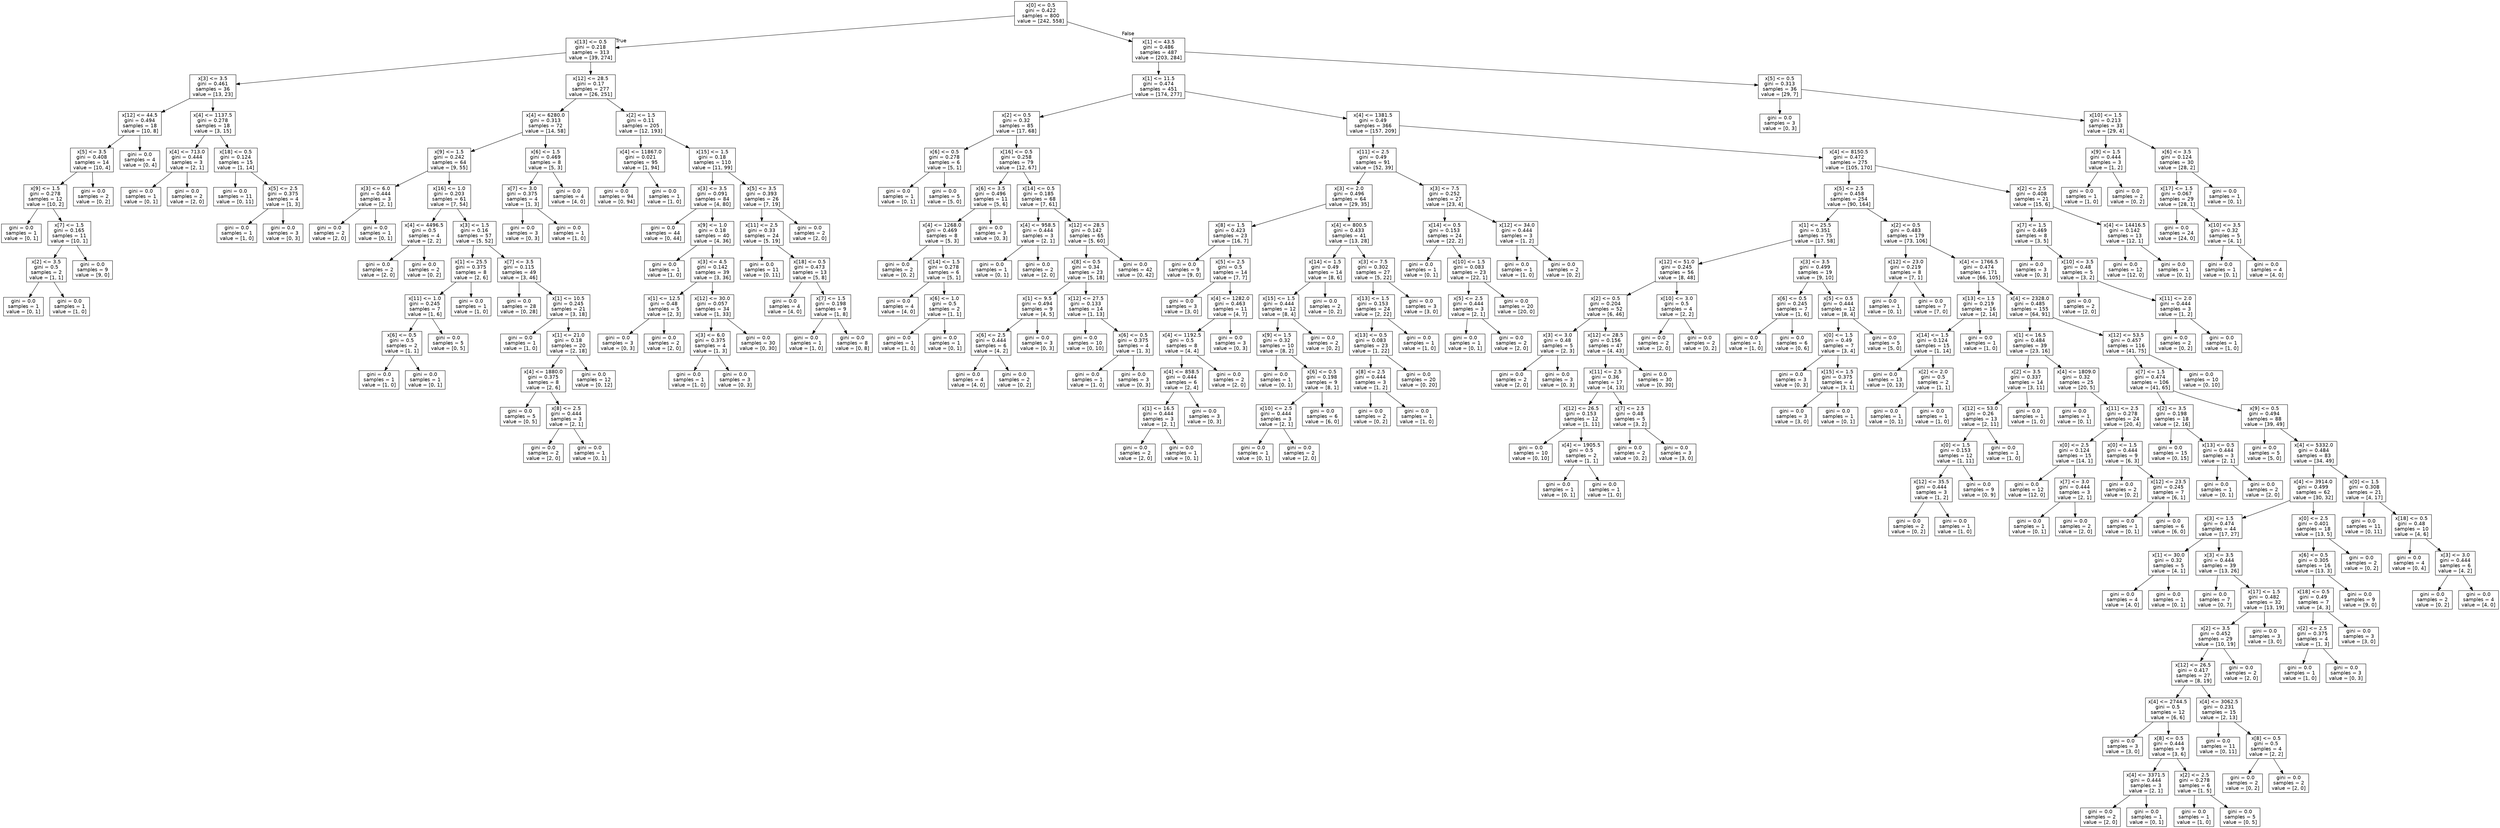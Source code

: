 digraph Tree {
node [shape=box, fontname="helvetica"] ;
edge [fontname="helvetica"] ;
0 [label="x[0] <= 0.5\ngini = 0.422\nsamples = 800\nvalue = [242, 558]"] ;
1 [label="x[13] <= 0.5\ngini = 0.218\nsamples = 313\nvalue = [39, 274]"] ;
0 -> 1 [labeldistance=2.5, labelangle=45, headlabel="True"] ;
2 [label="x[3] <= 3.5\ngini = 0.461\nsamples = 36\nvalue = [13, 23]"] ;
1 -> 2 ;
3 [label="x[12] <= 44.5\ngini = 0.494\nsamples = 18\nvalue = [10, 8]"] ;
2 -> 3 ;
4 [label="x[5] <= 3.5\ngini = 0.408\nsamples = 14\nvalue = [10, 4]"] ;
3 -> 4 ;
5 [label="x[9] <= 1.5\ngini = 0.278\nsamples = 12\nvalue = [10, 2]"] ;
4 -> 5 ;
6 [label="gini = 0.0\nsamples = 1\nvalue = [0, 1]"] ;
5 -> 6 ;
7 [label="x[7] <= 1.5\ngini = 0.165\nsamples = 11\nvalue = [10, 1]"] ;
5 -> 7 ;
8 [label="x[2] <= 3.5\ngini = 0.5\nsamples = 2\nvalue = [1, 1]"] ;
7 -> 8 ;
9 [label="gini = 0.0\nsamples = 1\nvalue = [0, 1]"] ;
8 -> 9 ;
10 [label="gini = 0.0\nsamples = 1\nvalue = [1, 0]"] ;
8 -> 10 ;
11 [label="gini = 0.0\nsamples = 9\nvalue = [9, 0]"] ;
7 -> 11 ;
12 [label="gini = 0.0\nsamples = 2\nvalue = [0, 2]"] ;
4 -> 12 ;
13 [label="gini = 0.0\nsamples = 4\nvalue = [0, 4]"] ;
3 -> 13 ;
14 [label="x[4] <= 1137.5\ngini = 0.278\nsamples = 18\nvalue = [3, 15]"] ;
2 -> 14 ;
15 [label="x[4] <= 713.0\ngini = 0.444\nsamples = 3\nvalue = [2, 1]"] ;
14 -> 15 ;
16 [label="gini = 0.0\nsamples = 1\nvalue = [0, 1]"] ;
15 -> 16 ;
17 [label="gini = 0.0\nsamples = 2\nvalue = [2, 0]"] ;
15 -> 17 ;
18 [label="x[18] <= 0.5\ngini = 0.124\nsamples = 15\nvalue = [1, 14]"] ;
14 -> 18 ;
19 [label="gini = 0.0\nsamples = 11\nvalue = [0, 11]"] ;
18 -> 19 ;
20 [label="x[5] <= 2.5\ngini = 0.375\nsamples = 4\nvalue = [1, 3]"] ;
18 -> 20 ;
21 [label="gini = 0.0\nsamples = 1\nvalue = [1, 0]"] ;
20 -> 21 ;
22 [label="gini = 0.0\nsamples = 3\nvalue = [0, 3]"] ;
20 -> 22 ;
23 [label="x[12] <= 28.5\ngini = 0.17\nsamples = 277\nvalue = [26, 251]"] ;
1 -> 23 ;
24 [label="x[4] <= 6280.0\ngini = 0.313\nsamples = 72\nvalue = [14, 58]"] ;
23 -> 24 ;
25 [label="x[9] <= 1.5\ngini = 0.242\nsamples = 64\nvalue = [9, 55]"] ;
24 -> 25 ;
26 [label="x[3] <= 6.0\ngini = 0.444\nsamples = 3\nvalue = [2, 1]"] ;
25 -> 26 ;
27 [label="gini = 0.0\nsamples = 2\nvalue = [2, 0]"] ;
26 -> 27 ;
28 [label="gini = 0.0\nsamples = 1\nvalue = [0, 1]"] ;
26 -> 28 ;
29 [label="x[16] <= 1.0\ngini = 0.203\nsamples = 61\nvalue = [7, 54]"] ;
25 -> 29 ;
30 [label="x[4] <= 4496.5\ngini = 0.5\nsamples = 4\nvalue = [2, 2]"] ;
29 -> 30 ;
31 [label="gini = 0.0\nsamples = 2\nvalue = [2, 0]"] ;
30 -> 31 ;
32 [label="gini = 0.0\nsamples = 2\nvalue = [0, 2]"] ;
30 -> 32 ;
33 [label="x[3] <= 1.5\ngini = 0.16\nsamples = 57\nvalue = [5, 52]"] ;
29 -> 33 ;
34 [label="x[1] <= 25.5\ngini = 0.375\nsamples = 8\nvalue = [2, 6]"] ;
33 -> 34 ;
35 [label="x[11] <= 1.0\ngini = 0.245\nsamples = 7\nvalue = [1, 6]"] ;
34 -> 35 ;
36 [label="x[6] <= 0.5\ngini = 0.5\nsamples = 2\nvalue = [1, 1]"] ;
35 -> 36 ;
37 [label="gini = 0.0\nsamples = 1\nvalue = [1, 0]"] ;
36 -> 37 ;
38 [label="gini = 0.0\nsamples = 1\nvalue = [0, 1]"] ;
36 -> 38 ;
39 [label="gini = 0.0\nsamples = 5\nvalue = [0, 5]"] ;
35 -> 39 ;
40 [label="gini = 0.0\nsamples = 1\nvalue = [1, 0]"] ;
34 -> 40 ;
41 [label="x[7] <= 3.5\ngini = 0.115\nsamples = 49\nvalue = [3, 46]"] ;
33 -> 41 ;
42 [label="gini = 0.0\nsamples = 28\nvalue = [0, 28]"] ;
41 -> 42 ;
43 [label="x[1] <= 10.5\ngini = 0.245\nsamples = 21\nvalue = [3, 18]"] ;
41 -> 43 ;
44 [label="gini = 0.0\nsamples = 1\nvalue = [1, 0]"] ;
43 -> 44 ;
45 [label="x[1] <= 21.0\ngini = 0.18\nsamples = 20\nvalue = [2, 18]"] ;
43 -> 45 ;
46 [label="x[4] <= 1880.0\ngini = 0.375\nsamples = 8\nvalue = [2, 6]"] ;
45 -> 46 ;
47 [label="gini = 0.0\nsamples = 5\nvalue = [0, 5]"] ;
46 -> 47 ;
48 [label="x[8] <= 2.5\ngini = 0.444\nsamples = 3\nvalue = [2, 1]"] ;
46 -> 48 ;
49 [label="gini = 0.0\nsamples = 2\nvalue = [2, 0]"] ;
48 -> 49 ;
50 [label="gini = 0.0\nsamples = 1\nvalue = [0, 1]"] ;
48 -> 50 ;
51 [label="gini = 0.0\nsamples = 12\nvalue = [0, 12]"] ;
45 -> 51 ;
52 [label="x[6] <= 1.5\ngini = 0.469\nsamples = 8\nvalue = [5, 3]"] ;
24 -> 52 ;
53 [label="x[7] <= 3.0\ngini = 0.375\nsamples = 4\nvalue = [1, 3]"] ;
52 -> 53 ;
54 [label="gini = 0.0\nsamples = 3\nvalue = [0, 3]"] ;
53 -> 54 ;
55 [label="gini = 0.0\nsamples = 1\nvalue = [1, 0]"] ;
53 -> 55 ;
56 [label="gini = 0.0\nsamples = 4\nvalue = [4, 0]"] ;
52 -> 56 ;
57 [label="x[2] <= 1.5\ngini = 0.11\nsamples = 205\nvalue = [12, 193]"] ;
23 -> 57 ;
58 [label="x[4] <= 11867.0\ngini = 0.021\nsamples = 95\nvalue = [1, 94]"] ;
57 -> 58 ;
59 [label="gini = 0.0\nsamples = 94\nvalue = [0, 94]"] ;
58 -> 59 ;
60 [label="gini = 0.0\nsamples = 1\nvalue = [1, 0]"] ;
58 -> 60 ;
61 [label="x[15] <= 1.5\ngini = 0.18\nsamples = 110\nvalue = [11, 99]"] ;
57 -> 61 ;
62 [label="x[3] <= 3.5\ngini = 0.091\nsamples = 84\nvalue = [4, 80]"] ;
61 -> 62 ;
63 [label="gini = 0.0\nsamples = 44\nvalue = [0, 44]"] ;
62 -> 63 ;
64 [label="x[9] <= 1.0\ngini = 0.18\nsamples = 40\nvalue = [4, 36]"] ;
62 -> 64 ;
65 [label="gini = 0.0\nsamples = 1\nvalue = [1, 0]"] ;
64 -> 65 ;
66 [label="x[3] <= 4.5\ngini = 0.142\nsamples = 39\nvalue = [3, 36]"] ;
64 -> 66 ;
67 [label="x[1] <= 12.5\ngini = 0.48\nsamples = 5\nvalue = [2, 3]"] ;
66 -> 67 ;
68 [label="gini = 0.0\nsamples = 3\nvalue = [0, 3]"] ;
67 -> 68 ;
69 [label="gini = 0.0\nsamples = 2\nvalue = [2, 0]"] ;
67 -> 69 ;
70 [label="x[12] <= 30.0\ngini = 0.057\nsamples = 34\nvalue = [1, 33]"] ;
66 -> 70 ;
71 [label="x[3] <= 6.0\ngini = 0.375\nsamples = 4\nvalue = [1, 3]"] ;
70 -> 71 ;
72 [label="gini = 0.0\nsamples = 1\nvalue = [1, 0]"] ;
71 -> 72 ;
73 [label="gini = 0.0\nsamples = 3\nvalue = [0, 3]"] ;
71 -> 73 ;
74 [label="gini = 0.0\nsamples = 30\nvalue = [0, 30]"] ;
70 -> 74 ;
75 [label="x[5] <= 3.5\ngini = 0.393\nsamples = 26\nvalue = [7, 19]"] ;
61 -> 75 ;
76 [label="x[11] <= 2.5\ngini = 0.33\nsamples = 24\nvalue = [5, 19]"] ;
75 -> 76 ;
77 [label="gini = 0.0\nsamples = 11\nvalue = [0, 11]"] ;
76 -> 77 ;
78 [label="x[18] <= 0.5\ngini = 0.473\nsamples = 13\nvalue = [5, 8]"] ;
76 -> 78 ;
79 [label="gini = 0.0\nsamples = 4\nvalue = [4, 0]"] ;
78 -> 79 ;
80 [label="x[7] <= 1.5\ngini = 0.198\nsamples = 9\nvalue = [1, 8]"] ;
78 -> 80 ;
81 [label="gini = 0.0\nsamples = 1\nvalue = [1, 0]"] ;
80 -> 81 ;
82 [label="gini = 0.0\nsamples = 8\nvalue = [0, 8]"] ;
80 -> 82 ;
83 [label="gini = 0.0\nsamples = 2\nvalue = [2, 0]"] ;
75 -> 83 ;
84 [label="x[1] <= 43.5\ngini = 0.486\nsamples = 487\nvalue = [203, 284]"] ;
0 -> 84 [labeldistance=2.5, labelangle=-45, headlabel="False"] ;
85 [label="x[1] <= 11.5\ngini = 0.474\nsamples = 451\nvalue = [174, 277]"] ;
84 -> 85 ;
86 [label="x[2] <= 0.5\ngini = 0.32\nsamples = 85\nvalue = [17, 68]"] ;
85 -> 86 ;
87 [label="x[6] <= 0.5\ngini = 0.278\nsamples = 6\nvalue = [5, 1]"] ;
86 -> 87 ;
88 [label="gini = 0.0\nsamples = 1\nvalue = [0, 1]"] ;
87 -> 88 ;
89 [label="gini = 0.0\nsamples = 5\nvalue = [5, 0]"] ;
87 -> 89 ;
90 [label="x[16] <= 0.5\ngini = 0.258\nsamples = 79\nvalue = [12, 67]"] ;
86 -> 90 ;
91 [label="x[6] <= 3.5\ngini = 0.496\nsamples = 11\nvalue = [5, 6]"] ;
90 -> 91 ;
92 [label="x[4] <= 1268.0\ngini = 0.469\nsamples = 8\nvalue = [5, 3]"] ;
91 -> 92 ;
93 [label="gini = 0.0\nsamples = 2\nvalue = [0, 2]"] ;
92 -> 93 ;
94 [label="x[14] <= 1.5\ngini = 0.278\nsamples = 6\nvalue = [5, 1]"] ;
92 -> 94 ;
95 [label="gini = 0.0\nsamples = 4\nvalue = [4, 0]"] ;
94 -> 95 ;
96 [label="x[6] <= 1.0\ngini = 0.5\nsamples = 2\nvalue = [1, 1]"] ;
94 -> 96 ;
97 [label="gini = 0.0\nsamples = 1\nvalue = [1, 0]"] ;
96 -> 97 ;
98 [label="gini = 0.0\nsamples = 1\nvalue = [0, 1]"] ;
96 -> 98 ;
99 [label="gini = 0.0\nsamples = 3\nvalue = [0, 3]"] ;
91 -> 99 ;
100 [label="x[14] <= 0.5\ngini = 0.185\nsamples = 68\nvalue = [7, 61]"] ;
90 -> 100 ;
101 [label="x[4] <= 958.5\ngini = 0.444\nsamples = 3\nvalue = [2, 1]"] ;
100 -> 101 ;
102 [label="gini = 0.0\nsamples = 1\nvalue = [0, 1]"] ;
101 -> 102 ;
103 [label="gini = 0.0\nsamples = 2\nvalue = [2, 0]"] ;
101 -> 103 ;
104 [label="x[12] <= 28.5\ngini = 0.142\nsamples = 65\nvalue = [5, 60]"] ;
100 -> 104 ;
105 [label="x[8] <= 0.5\ngini = 0.34\nsamples = 23\nvalue = [5, 18]"] ;
104 -> 105 ;
106 [label="x[1] <= 9.5\ngini = 0.494\nsamples = 9\nvalue = [4, 5]"] ;
105 -> 106 ;
107 [label="x[6] <= 2.5\ngini = 0.444\nsamples = 6\nvalue = [4, 2]"] ;
106 -> 107 ;
108 [label="gini = 0.0\nsamples = 4\nvalue = [4, 0]"] ;
107 -> 108 ;
109 [label="gini = 0.0\nsamples = 2\nvalue = [0, 2]"] ;
107 -> 109 ;
110 [label="gini = 0.0\nsamples = 3\nvalue = [0, 3]"] ;
106 -> 110 ;
111 [label="x[12] <= 27.5\ngini = 0.133\nsamples = 14\nvalue = [1, 13]"] ;
105 -> 111 ;
112 [label="gini = 0.0\nsamples = 10\nvalue = [0, 10]"] ;
111 -> 112 ;
113 [label="x[6] <= 0.5\ngini = 0.375\nsamples = 4\nvalue = [1, 3]"] ;
111 -> 113 ;
114 [label="gini = 0.0\nsamples = 1\nvalue = [1, 0]"] ;
113 -> 114 ;
115 [label="gini = 0.0\nsamples = 3\nvalue = [0, 3]"] ;
113 -> 115 ;
116 [label="gini = 0.0\nsamples = 42\nvalue = [0, 42]"] ;
104 -> 116 ;
117 [label="x[4] <= 1381.5\ngini = 0.49\nsamples = 366\nvalue = [157, 209]"] ;
85 -> 117 ;
118 [label="x[11] <= 2.5\ngini = 0.49\nsamples = 91\nvalue = [52, 39]"] ;
117 -> 118 ;
119 [label="x[3] <= 2.0\ngini = 0.496\nsamples = 64\nvalue = [29, 35]"] ;
118 -> 119 ;
120 [label="x[8] <= 1.5\ngini = 0.423\nsamples = 23\nvalue = [16, 7]"] ;
119 -> 120 ;
121 [label="gini = 0.0\nsamples = 9\nvalue = [9, 0]"] ;
120 -> 121 ;
122 [label="x[5] <= 2.5\ngini = 0.5\nsamples = 14\nvalue = [7, 7]"] ;
120 -> 122 ;
123 [label="gini = 0.0\nsamples = 3\nvalue = [3, 0]"] ;
122 -> 123 ;
124 [label="x[4] <= 1282.0\ngini = 0.463\nsamples = 11\nvalue = [4, 7]"] ;
122 -> 124 ;
125 [label="x[4] <= 1192.5\ngini = 0.5\nsamples = 8\nvalue = [4, 4]"] ;
124 -> 125 ;
126 [label="x[4] <= 858.5\ngini = 0.444\nsamples = 6\nvalue = [2, 4]"] ;
125 -> 126 ;
127 [label="x[1] <= 16.5\ngini = 0.444\nsamples = 3\nvalue = [2, 1]"] ;
126 -> 127 ;
128 [label="gini = 0.0\nsamples = 2\nvalue = [2, 0]"] ;
127 -> 128 ;
129 [label="gini = 0.0\nsamples = 1\nvalue = [0, 1]"] ;
127 -> 129 ;
130 [label="gini = 0.0\nsamples = 3\nvalue = [0, 3]"] ;
126 -> 130 ;
131 [label="gini = 0.0\nsamples = 2\nvalue = [2, 0]"] ;
125 -> 131 ;
132 [label="gini = 0.0\nsamples = 3\nvalue = [0, 3]"] ;
124 -> 132 ;
133 [label="x[4] <= 800.5\ngini = 0.433\nsamples = 41\nvalue = [13, 28]"] ;
119 -> 133 ;
134 [label="x[14] <= 1.5\ngini = 0.49\nsamples = 14\nvalue = [8, 6]"] ;
133 -> 134 ;
135 [label="x[15] <= 1.5\ngini = 0.444\nsamples = 12\nvalue = [8, 4]"] ;
134 -> 135 ;
136 [label="x[9] <= 1.5\ngini = 0.32\nsamples = 10\nvalue = [8, 2]"] ;
135 -> 136 ;
137 [label="gini = 0.0\nsamples = 1\nvalue = [0, 1]"] ;
136 -> 137 ;
138 [label="x[6] <= 0.5\ngini = 0.198\nsamples = 9\nvalue = [8, 1]"] ;
136 -> 138 ;
139 [label="x[10] <= 2.5\ngini = 0.444\nsamples = 3\nvalue = [2, 1]"] ;
138 -> 139 ;
140 [label="gini = 0.0\nsamples = 1\nvalue = [0, 1]"] ;
139 -> 140 ;
141 [label="gini = 0.0\nsamples = 2\nvalue = [2, 0]"] ;
139 -> 141 ;
142 [label="gini = 0.0\nsamples = 6\nvalue = [6, 0]"] ;
138 -> 142 ;
143 [label="gini = 0.0\nsamples = 2\nvalue = [0, 2]"] ;
135 -> 143 ;
144 [label="gini = 0.0\nsamples = 2\nvalue = [0, 2]"] ;
134 -> 144 ;
145 [label="x[3] <= 7.5\ngini = 0.302\nsamples = 27\nvalue = [5, 22]"] ;
133 -> 145 ;
146 [label="x[13] <= 1.5\ngini = 0.153\nsamples = 24\nvalue = [2, 22]"] ;
145 -> 146 ;
147 [label="x[13] <= 0.5\ngini = 0.083\nsamples = 23\nvalue = [1, 22]"] ;
146 -> 147 ;
148 [label="x[8] <= 2.5\ngini = 0.444\nsamples = 3\nvalue = [1, 2]"] ;
147 -> 148 ;
149 [label="gini = 0.0\nsamples = 2\nvalue = [0, 2]"] ;
148 -> 149 ;
150 [label="gini = 0.0\nsamples = 1\nvalue = [1, 0]"] ;
148 -> 150 ;
151 [label="gini = 0.0\nsamples = 20\nvalue = [0, 20]"] ;
147 -> 151 ;
152 [label="gini = 0.0\nsamples = 1\nvalue = [1, 0]"] ;
146 -> 152 ;
153 [label="gini = 0.0\nsamples = 3\nvalue = [3, 0]"] ;
145 -> 153 ;
154 [label="x[3] <= 7.5\ngini = 0.252\nsamples = 27\nvalue = [23, 4]"] ;
118 -> 154 ;
155 [label="x[14] <= 0.5\ngini = 0.153\nsamples = 24\nvalue = [22, 2]"] ;
154 -> 155 ;
156 [label="gini = 0.0\nsamples = 1\nvalue = [0, 1]"] ;
155 -> 156 ;
157 [label="x[10] <= 1.5\ngini = 0.083\nsamples = 23\nvalue = [22, 1]"] ;
155 -> 157 ;
158 [label="x[5] <= 2.5\ngini = 0.444\nsamples = 3\nvalue = [2, 1]"] ;
157 -> 158 ;
159 [label="gini = 0.0\nsamples = 1\nvalue = [0, 1]"] ;
158 -> 159 ;
160 [label="gini = 0.0\nsamples = 2\nvalue = [2, 0]"] ;
158 -> 160 ;
161 [label="gini = 0.0\nsamples = 20\nvalue = [20, 0]"] ;
157 -> 161 ;
162 [label="x[12] <= 34.0\ngini = 0.444\nsamples = 3\nvalue = [1, 2]"] ;
154 -> 162 ;
163 [label="gini = 0.0\nsamples = 1\nvalue = [1, 0]"] ;
162 -> 163 ;
164 [label="gini = 0.0\nsamples = 2\nvalue = [0, 2]"] ;
162 -> 164 ;
165 [label="x[4] <= 8150.5\ngini = 0.472\nsamples = 275\nvalue = [105, 170]"] ;
117 -> 165 ;
166 [label="x[5] <= 2.5\ngini = 0.458\nsamples = 254\nvalue = [90, 164]"] ;
165 -> 166 ;
167 [label="x[1] <= 25.5\ngini = 0.351\nsamples = 75\nvalue = [17, 58]"] ;
166 -> 167 ;
168 [label="x[12] <= 51.0\ngini = 0.245\nsamples = 56\nvalue = [8, 48]"] ;
167 -> 168 ;
169 [label="x[2] <= 0.5\ngini = 0.204\nsamples = 52\nvalue = [6, 46]"] ;
168 -> 169 ;
170 [label="x[3] <= 3.0\ngini = 0.48\nsamples = 5\nvalue = [2, 3]"] ;
169 -> 170 ;
171 [label="gini = 0.0\nsamples = 2\nvalue = [2, 0]"] ;
170 -> 171 ;
172 [label="gini = 0.0\nsamples = 3\nvalue = [0, 3]"] ;
170 -> 172 ;
173 [label="x[12] <= 28.5\ngini = 0.156\nsamples = 47\nvalue = [4, 43]"] ;
169 -> 173 ;
174 [label="x[11] <= 2.5\ngini = 0.36\nsamples = 17\nvalue = [4, 13]"] ;
173 -> 174 ;
175 [label="x[12] <= 26.5\ngini = 0.153\nsamples = 12\nvalue = [1, 11]"] ;
174 -> 175 ;
176 [label="gini = 0.0\nsamples = 10\nvalue = [0, 10]"] ;
175 -> 176 ;
177 [label="x[4] <= 1905.5\ngini = 0.5\nsamples = 2\nvalue = [1, 1]"] ;
175 -> 177 ;
178 [label="gini = 0.0\nsamples = 1\nvalue = [0, 1]"] ;
177 -> 178 ;
179 [label="gini = 0.0\nsamples = 1\nvalue = [1, 0]"] ;
177 -> 179 ;
180 [label="x[7] <= 2.5\ngini = 0.48\nsamples = 5\nvalue = [3, 2]"] ;
174 -> 180 ;
181 [label="gini = 0.0\nsamples = 2\nvalue = [0, 2]"] ;
180 -> 181 ;
182 [label="gini = 0.0\nsamples = 3\nvalue = [3, 0]"] ;
180 -> 182 ;
183 [label="gini = 0.0\nsamples = 30\nvalue = [0, 30]"] ;
173 -> 183 ;
184 [label="x[10] <= 3.0\ngini = 0.5\nsamples = 4\nvalue = [2, 2]"] ;
168 -> 184 ;
185 [label="gini = 0.0\nsamples = 2\nvalue = [2, 0]"] ;
184 -> 185 ;
186 [label="gini = 0.0\nsamples = 2\nvalue = [0, 2]"] ;
184 -> 186 ;
187 [label="x[3] <= 3.5\ngini = 0.499\nsamples = 19\nvalue = [9, 10]"] ;
167 -> 187 ;
188 [label="x[6] <= 0.5\ngini = 0.245\nsamples = 7\nvalue = [1, 6]"] ;
187 -> 188 ;
189 [label="gini = 0.0\nsamples = 1\nvalue = [1, 0]"] ;
188 -> 189 ;
190 [label="gini = 0.0\nsamples = 6\nvalue = [0, 6]"] ;
188 -> 190 ;
191 [label="x[5] <= 0.5\ngini = 0.444\nsamples = 12\nvalue = [8, 4]"] ;
187 -> 191 ;
192 [label="x[0] <= 1.5\ngini = 0.49\nsamples = 7\nvalue = [3, 4]"] ;
191 -> 192 ;
193 [label="gini = 0.0\nsamples = 3\nvalue = [0, 3]"] ;
192 -> 193 ;
194 [label="x[15] <= 1.5\ngini = 0.375\nsamples = 4\nvalue = [3, 1]"] ;
192 -> 194 ;
195 [label="gini = 0.0\nsamples = 3\nvalue = [3, 0]"] ;
194 -> 195 ;
196 [label="gini = 0.0\nsamples = 1\nvalue = [0, 1]"] ;
194 -> 196 ;
197 [label="gini = 0.0\nsamples = 5\nvalue = [5, 0]"] ;
191 -> 197 ;
198 [label="x[2] <= 0.5\ngini = 0.483\nsamples = 179\nvalue = [73, 106]"] ;
166 -> 198 ;
199 [label="x[12] <= 23.0\ngini = 0.219\nsamples = 8\nvalue = [7, 1]"] ;
198 -> 199 ;
200 [label="gini = 0.0\nsamples = 1\nvalue = [0, 1]"] ;
199 -> 200 ;
201 [label="gini = 0.0\nsamples = 7\nvalue = [7, 0]"] ;
199 -> 201 ;
202 [label="x[4] <= 1766.5\ngini = 0.474\nsamples = 171\nvalue = [66, 105]"] ;
198 -> 202 ;
203 [label="x[13] <= 1.5\ngini = 0.219\nsamples = 16\nvalue = [2, 14]"] ;
202 -> 203 ;
204 [label="x[14] <= 1.5\ngini = 0.124\nsamples = 15\nvalue = [1, 14]"] ;
203 -> 204 ;
205 [label="gini = 0.0\nsamples = 13\nvalue = [0, 13]"] ;
204 -> 205 ;
206 [label="x[2] <= 2.0\ngini = 0.5\nsamples = 2\nvalue = [1, 1]"] ;
204 -> 206 ;
207 [label="gini = 0.0\nsamples = 1\nvalue = [0, 1]"] ;
206 -> 207 ;
208 [label="gini = 0.0\nsamples = 1\nvalue = [1, 0]"] ;
206 -> 208 ;
209 [label="gini = 0.0\nsamples = 1\nvalue = [1, 0]"] ;
203 -> 209 ;
210 [label="x[4] <= 2328.0\ngini = 0.485\nsamples = 155\nvalue = [64, 91]"] ;
202 -> 210 ;
211 [label="x[1] <= 16.5\ngini = 0.484\nsamples = 39\nvalue = [23, 16]"] ;
210 -> 211 ;
212 [label="x[2] <= 3.5\ngini = 0.337\nsamples = 14\nvalue = [3, 11]"] ;
211 -> 212 ;
213 [label="x[12] <= 53.0\ngini = 0.26\nsamples = 13\nvalue = [2, 11]"] ;
212 -> 213 ;
214 [label="x[0] <= 1.5\ngini = 0.153\nsamples = 12\nvalue = [1, 11]"] ;
213 -> 214 ;
215 [label="x[12] <= 35.5\ngini = 0.444\nsamples = 3\nvalue = [1, 2]"] ;
214 -> 215 ;
216 [label="gini = 0.0\nsamples = 2\nvalue = [0, 2]"] ;
215 -> 216 ;
217 [label="gini = 0.0\nsamples = 1\nvalue = [1, 0]"] ;
215 -> 217 ;
218 [label="gini = 0.0\nsamples = 9\nvalue = [0, 9]"] ;
214 -> 218 ;
219 [label="gini = 0.0\nsamples = 1\nvalue = [1, 0]"] ;
213 -> 219 ;
220 [label="gini = 0.0\nsamples = 1\nvalue = [1, 0]"] ;
212 -> 220 ;
221 [label="x[4] <= 1809.0\ngini = 0.32\nsamples = 25\nvalue = [20, 5]"] ;
211 -> 221 ;
222 [label="gini = 0.0\nsamples = 1\nvalue = [0, 1]"] ;
221 -> 222 ;
223 [label="x[11] <= 2.5\ngini = 0.278\nsamples = 24\nvalue = [20, 4]"] ;
221 -> 223 ;
224 [label="x[0] <= 2.5\ngini = 0.124\nsamples = 15\nvalue = [14, 1]"] ;
223 -> 224 ;
225 [label="gini = 0.0\nsamples = 12\nvalue = [12, 0]"] ;
224 -> 225 ;
226 [label="x[7] <= 3.0\ngini = 0.444\nsamples = 3\nvalue = [2, 1]"] ;
224 -> 226 ;
227 [label="gini = 0.0\nsamples = 1\nvalue = [0, 1]"] ;
226 -> 227 ;
228 [label="gini = 0.0\nsamples = 2\nvalue = [2, 0]"] ;
226 -> 228 ;
229 [label="x[0] <= 1.5\ngini = 0.444\nsamples = 9\nvalue = [6, 3]"] ;
223 -> 229 ;
230 [label="gini = 0.0\nsamples = 2\nvalue = [0, 2]"] ;
229 -> 230 ;
231 [label="x[12] <= 23.5\ngini = 0.245\nsamples = 7\nvalue = [6, 1]"] ;
229 -> 231 ;
232 [label="gini = 0.0\nsamples = 1\nvalue = [0, 1]"] ;
231 -> 232 ;
233 [label="gini = 0.0\nsamples = 6\nvalue = [6, 0]"] ;
231 -> 233 ;
234 [label="x[12] <= 53.5\ngini = 0.457\nsamples = 116\nvalue = [41, 75]"] ;
210 -> 234 ;
235 [label="x[7] <= 1.5\ngini = 0.474\nsamples = 106\nvalue = [41, 65]"] ;
234 -> 235 ;
236 [label="x[2] <= 3.5\ngini = 0.198\nsamples = 18\nvalue = [2, 16]"] ;
235 -> 236 ;
237 [label="gini = 0.0\nsamples = 15\nvalue = [0, 15]"] ;
236 -> 237 ;
238 [label="x[13] <= 0.5\ngini = 0.444\nsamples = 3\nvalue = [2, 1]"] ;
236 -> 238 ;
239 [label="gini = 0.0\nsamples = 1\nvalue = [0, 1]"] ;
238 -> 239 ;
240 [label="gini = 0.0\nsamples = 2\nvalue = [2, 0]"] ;
238 -> 240 ;
241 [label="x[9] <= 0.5\ngini = 0.494\nsamples = 88\nvalue = [39, 49]"] ;
235 -> 241 ;
242 [label="gini = 0.0\nsamples = 5\nvalue = [5, 0]"] ;
241 -> 242 ;
243 [label="x[4] <= 5332.0\ngini = 0.484\nsamples = 83\nvalue = [34, 49]"] ;
241 -> 243 ;
244 [label="x[4] <= 3914.0\ngini = 0.499\nsamples = 62\nvalue = [30, 32]"] ;
243 -> 244 ;
245 [label="x[3] <= 1.5\ngini = 0.474\nsamples = 44\nvalue = [17, 27]"] ;
244 -> 245 ;
246 [label="x[1] <= 30.0\ngini = 0.32\nsamples = 5\nvalue = [4, 1]"] ;
245 -> 246 ;
247 [label="gini = 0.0\nsamples = 4\nvalue = [4, 0]"] ;
246 -> 247 ;
248 [label="gini = 0.0\nsamples = 1\nvalue = [0, 1]"] ;
246 -> 248 ;
249 [label="x[3] <= 3.5\ngini = 0.444\nsamples = 39\nvalue = [13, 26]"] ;
245 -> 249 ;
250 [label="gini = 0.0\nsamples = 7\nvalue = [0, 7]"] ;
249 -> 250 ;
251 [label="x[17] <= 1.5\ngini = 0.482\nsamples = 32\nvalue = [13, 19]"] ;
249 -> 251 ;
252 [label="x[2] <= 3.5\ngini = 0.452\nsamples = 29\nvalue = [10, 19]"] ;
251 -> 252 ;
253 [label="x[12] <= 26.5\ngini = 0.417\nsamples = 27\nvalue = [8, 19]"] ;
252 -> 253 ;
254 [label="x[4] <= 2744.5\ngini = 0.5\nsamples = 12\nvalue = [6, 6]"] ;
253 -> 254 ;
255 [label="gini = 0.0\nsamples = 3\nvalue = [3, 0]"] ;
254 -> 255 ;
256 [label="x[8] <= 0.5\ngini = 0.444\nsamples = 9\nvalue = [3, 6]"] ;
254 -> 256 ;
257 [label="x[4] <= 3371.5\ngini = 0.444\nsamples = 3\nvalue = [2, 1]"] ;
256 -> 257 ;
258 [label="gini = 0.0\nsamples = 2\nvalue = [2, 0]"] ;
257 -> 258 ;
259 [label="gini = 0.0\nsamples = 1\nvalue = [0, 1]"] ;
257 -> 259 ;
260 [label="x[2] <= 2.5\ngini = 0.278\nsamples = 6\nvalue = [1, 5]"] ;
256 -> 260 ;
261 [label="gini = 0.0\nsamples = 1\nvalue = [1, 0]"] ;
260 -> 261 ;
262 [label="gini = 0.0\nsamples = 5\nvalue = [0, 5]"] ;
260 -> 262 ;
263 [label="x[4] <= 3062.5\ngini = 0.231\nsamples = 15\nvalue = [2, 13]"] ;
253 -> 263 ;
264 [label="gini = 0.0\nsamples = 11\nvalue = [0, 11]"] ;
263 -> 264 ;
265 [label="x[8] <= 0.5\ngini = 0.5\nsamples = 4\nvalue = [2, 2]"] ;
263 -> 265 ;
266 [label="gini = 0.0\nsamples = 2\nvalue = [0, 2]"] ;
265 -> 266 ;
267 [label="gini = 0.0\nsamples = 2\nvalue = [2, 0]"] ;
265 -> 267 ;
268 [label="gini = 0.0\nsamples = 2\nvalue = [2, 0]"] ;
252 -> 268 ;
269 [label="gini = 0.0\nsamples = 3\nvalue = [3, 0]"] ;
251 -> 269 ;
270 [label="x[0] <= 2.5\ngini = 0.401\nsamples = 18\nvalue = [13, 5]"] ;
244 -> 270 ;
271 [label="x[6] <= 0.5\ngini = 0.305\nsamples = 16\nvalue = [13, 3]"] ;
270 -> 271 ;
272 [label="x[18] <= 0.5\ngini = 0.49\nsamples = 7\nvalue = [4, 3]"] ;
271 -> 272 ;
273 [label="x[2] <= 2.5\ngini = 0.375\nsamples = 4\nvalue = [1, 3]"] ;
272 -> 273 ;
274 [label="gini = 0.0\nsamples = 1\nvalue = [1, 0]"] ;
273 -> 274 ;
275 [label="gini = 0.0\nsamples = 3\nvalue = [0, 3]"] ;
273 -> 275 ;
276 [label="gini = 0.0\nsamples = 3\nvalue = [3, 0]"] ;
272 -> 276 ;
277 [label="gini = 0.0\nsamples = 9\nvalue = [9, 0]"] ;
271 -> 277 ;
278 [label="gini = 0.0\nsamples = 2\nvalue = [0, 2]"] ;
270 -> 278 ;
279 [label="x[0] <= 1.5\ngini = 0.308\nsamples = 21\nvalue = [4, 17]"] ;
243 -> 279 ;
280 [label="gini = 0.0\nsamples = 11\nvalue = [0, 11]"] ;
279 -> 280 ;
281 [label="x[18] <= 0.5\ngini = 0.48\nsamples = 10\nvalue = [4, 6]"] ;
279 -> 281 ;
282 [label="gini = 0.0\nsamples = 4\nvalue = [0, 4]"] ;
281 -> 282 ;
283 [label="x[3] <= 3.0\ngini = 0.444\nsamples = 6\nvalue = [4, 2]"] ;
281 -> 283 ;
284 [label="gini = 0.0\nsamples = 2\nvalue = [0, 2]"] ;
283 -> 284 ;
285 [label="gini = 0.0\nsamples = 4\nvalue = [4, 0]"] ;
283 -> 285 ;
286 [label="gini = 0.0\nsamples = 10\nvalue = [0, 10]"] ;
234 -> 286 ;
287 [label="x[2] <= 2.5\ngini = 0.408\nsamples = 21\nvalue = [15, 6]"] ;
165 -> 287 ;
288 [label="x[7] <= 1.5\ngini = 0.469\nsamples = 8\nvalue = [3, 5]"] ;
287 -> 288 ;
289 [label="gini = 0.0\nsamples = 3\nvalue = [0, 3]"] ;
288 -> 289 ;
290 [label="x[10] <= 3.5\ngini = 0.48\nsamples = 5\nvalue = [3, 2]"] ;
288 -> 290 ;
291 [label="gini = 0.0\nsamples = 2\nvalue = [2, 0]"] ;
290 -> 291 ;
292 [label="x[11] <= 2.0\ngini = 0.444\nsamples = 3\nvalue = [1, 2]"] ;
290 -> 292 ;
293 [label="gini = 0.0\nsamples = 2\nvalue = [0, 2]"] ;
292 -> 293 ;
294 [label="gini = 0.0\nsamples = 1\nvalue = [1, 0]"] ;
292 -> 294 ;
295 [label="x[4] <= 14416.5\ngini = 0.142\nsamples = 13\nvalue = [12, 1]"] ;
287 -> 295 ;
296 [label="gini = 0.0\nsamples = 12\nvalue = [12, 0]"] ;
295 -> 296 ;
297 [label="gini = 0.0\nsamples = 1\nvalue = [0, 1]"] ;
295 -> 297 ;
298 [label="x[5] <= 0.5\ngini = 0.313\nsamples = 36\nvalue = [29, 7]"] ;
84 -> 298 ;
299 [label="gini = 0.0\nsamples = 3\nvalue = [0, 3]"] ;
298 -> 299 ;
300 [label="x[10] <= 1.5\ngini = 0.213\nsamples = 33\nvalue = [29, 4]"] ;
298 -> 300 ;
301 [label="x[9] <= 1.5\ngini = 0.444\nsamples = 3\nvalue = [1, 2]"] ;
300 -> 301 ;
302 [label="gini = 0.0\nsamples = 1\nvalue = [1, 0]"] ;
301 -> 302 ;
303 [label="gini = 0.0\nsamples = 2\nvalue = [0, 2]"] ;
301 -> 303 ;
304 [label="x[6] <= 3.5\ngini = 0.124\nsamples = 30\nvalue = [28, 2]"] ;
300 -> 304 ;
305 [label="x[17] <= 1.5\ngini = 0.067\nsamples = 29\nvalue = [28, 1]"] ;
304 -> 305 ;
306 [label="gini = 0.0\nsamples = 24\nvalue = [24, 0]"] ;
305 -> 306 ;
307 [label="x[10] <= 3.5\ngini = 0.32\nsamples = 5\nvalue = [4, 1]"] ;
305 -> 307 ;
308 [label="gini = 0.0\nsamples = 1\nvalue = [0, 1]"] ;
307 -> 308 ;
309 [label="gini = 0.0\nsamples = 4\nvalue = [4, 0]"] ;
307 -> 309 ;
310 [label="gini = 0.0\nsamples = 1\nvalue = [0, 1]"] ;
304 -> 310 ;
}